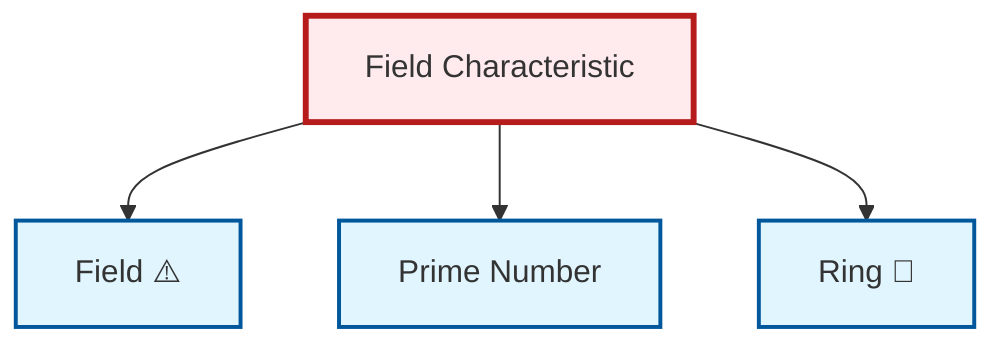 graph TD
    classDef definition fill:#e1f5fe,stroke:#01579b,stroke-width:2px
    classDef theorem fill:#f3e5f5,stroke:#4a148c,stroke-width:2px
    classDef axiom fill:#fff3e0,stroke:#e65100,stroke-width:2px
    classDef example fill:#e8f5e9,stroke:#1b5e20,stroke-width:2px
    classDef current fill:#ffebee,stroke:#b71c1c,stroke-width:3px
    thm-field-characteristic["Field Characteristic"]:::theorem
    def-field["Field ⚠️"]:::definition
    def-ring["Ring 📝"]:::definition
    def-prime["Prime Number"]:::definition
    thm-field-characteristic --> def-field
    thm-field-characteristic --> def-prime
    thm-field-characteristic --> def-ring
    class thm-field-characteristic current